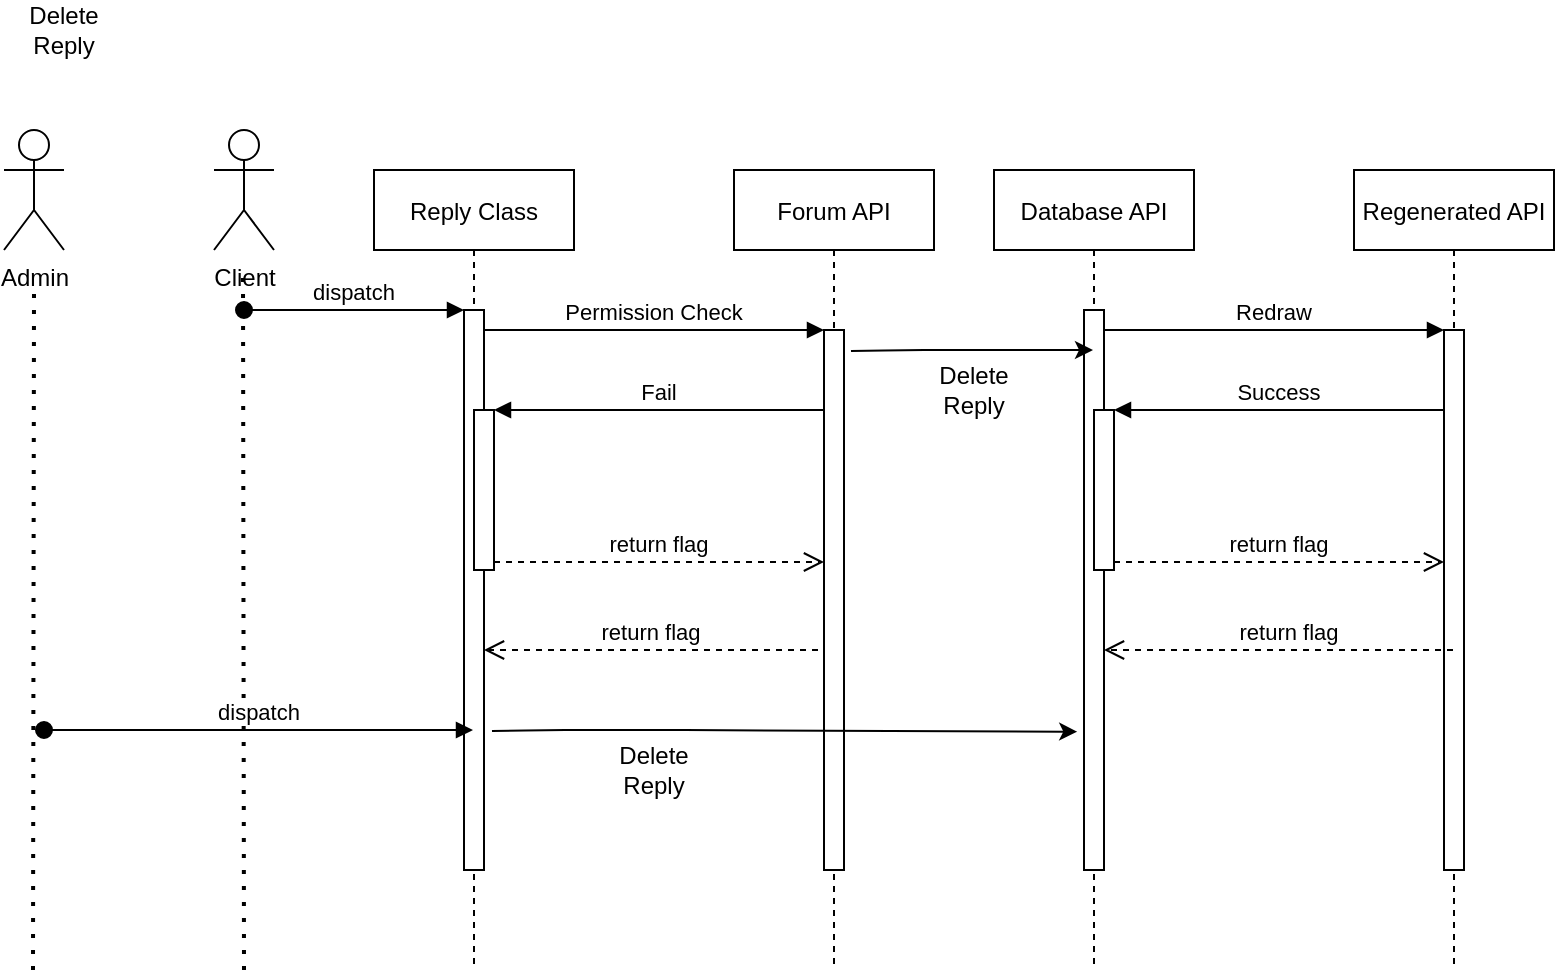 <mxfile version="14.7.10" type="github">
  <diagram id="XcTqmCaAKfdVCiH1pDG_" name="Page-1">
    <mxGraphModel dx="1563" dy="659" grid="1" gridSize="10" guides="1" tooltips="1" connect="1" arrows="1" fold="1" page="1" pageScale="1" pageWidth="850" pageHeight="1100" math="0" shadow="0">
      <root>
        <mxCell id="0" />
        <mxCell id="1" parent="0" />
        <mxCell id="-iETr67XM-bVC9Xhks8X-1" value="Reply Class" style="shape=umlLifeline;perimeter=lifelinePerimeter;container=1;collapsible=0;recursiveResize=0;rounded=0;shadow=0;strokeWidth=1;" vertex="1" parent="1">
          <mxGeometry x="223" y="200" width="100" height="400" as="geometry" />
        </mxCell>
        <mxCell id="-iETr67XM-bVC9Xhks8X-2" value="" style="points=[];perimeter=orthogonalPerimeter;rounded=0;shadow=0;strokeWidth=1;" vertex="1" parent="-iETr67XM-bVC9Xhks8X-1">
          <mxGeometry x="45" y="70" width="10" height="280" as="geometry" />
        </mxCell>
        <mxCell id="-iETr67XM-bVC9Xhks8X-3" value="dispatch" style="verticalAlign=bottom;startArrow=oval;endArrow=block;startSize=8;shadow=0;strokeWidth=1;" edge="1" parent="-iETr67XM-bVC9Xhks8X-1" target="-iETr67XM-bVC9Xhks8X-2">
          <mxGeometry relative="1" as="geometry">
            <mxPoint x="-65" y="70" as="sourcePoint" />
          </mxGeometry>
        </mxCell>
        <mxCell id="-iETr67XM-bVC9Xhks8X-4" value="" style="points=[];perimeter=orthogonalPerimeter;rounded=0;shadow=0;strokeWidth=1;" vertex="1" parent="-iETr67XM-bVC9Xhks8X-1">
          <mxGeometry x="50" y="120" width="10" height="80" as="geometry" />
        </mxCell>
        <mxCell id="-iETr67XM-bVC9Xhks8X-5" value="Forum API" style="shape=umlLifeline;perimeter=lifelinePerimeter;container=1;collapsible=0;recursiveResize=0;rounded=0;shadow=0;strokeWidth=1;" vertex="1" parent="1">
          <mxGeometry x="403" y="200" width="100" height="400" as="geometry" />
        </mxCell>
        <mxCell id="-iETr67XM-bVC9Xhks8X-6" value="" style="points=[];perimeter=orthogonalPerimeter;rounded=0;shadow=0;strokeWidth=1;" vertex="1" parent="-iETr67XM-bVC9Xhks8X-5">
          <mxGeometry x="45" y="80" width="10" height="270" as="geometry" />
        </mxCell>
        <mxCell id="-iETr67XM-bVC9Xhks8X-7" value="return flag" style="verticalAlign=bottom;endArrow=open;dashed=1;endSize=8;shadow=0;strokeWidth=1;" edge="1" parent="1" target="-iETr67XM-bVC9Xhks8X-2">
          <mxGeometry relative="1" as="geometry">
            <mxPoint x="378" y="356" as="targetPoint" />
            <mxPoint x="445" y="440" as="sourcePoint" />
            <Array as="points">
              <mxPoint x="368" y="440" />
            </Array>
          </mxGeometry>
        </mxCell>
        <mxCell id="-iETr67XM-bVC9Xhks8X-8" value="Permission Check" style="verticalAlign=bottom;endArrow=block;entryX=0;entryY=0;shadow=0;strokeWidth=1;" edge="1" parent="1" source="-iETr67XM-bVC9Xhks8X-2" target="-iETr67XM-bVC9Xhks8X-6">
          <mxGeometry relative="1" as="geometry">
            <mxPoint x="378" y="280" as="sourcePoint" />
          </mxGeometry>
        </mxCell>
        <mxCell id="-iETr67XM-bVC9Xhks8X-9" value="Fail" style="verticalAlign=bottom;endArrow=block;entryX=1;entryY=0;shadow=0;strokeWidth=1;" edge="1" parent="1" source="-iETr67XM-bVC9Xhks8X-6" target="-iETr67XM-bVC9Xhks8X-4">
          <mxGeometry relative="1" as="geometry">
            <mxPoint x="343" y="320" as="sourcePoint" />
          </mxGeometry>
        </mxCell>
        <mxCell id="-iETr67XM-bVC9Xhks8X-10" value="return flag" style="verticalAlign=bottom;endArrow=open;dashed=1;endSize=8;exitX=1;exitY=0.95;shadow=0;strokeWidth=1;" edge="1" parent="1" source="-iETr67XM-bVC9Xhks8X-4" target="-iETr67XM-bVC9Xhks8X-6">
          <mxGeometry relative="1" as="geometry">
            <mxPoint x="343" y="377" as="targetPoint" />
          </mxGeometry>
        </mxCell>
        <mxCell id="-iETr67XM-bVC9Xhks8X-11" value="Admin" style="shape=umlActor;verticalLabelPosition=bottom;verticalAlign=top;html=1;outlineConnect=0;" vertex="1" parent="1">
          <mxGeometry x="38" y="180" width="30" height="60" as="geometry" />
        </mxCell>
        <mxCell id="-iETr67XM-bVC9Xhks8X-12" value="Client" style="shape=umlActor;verticalLabelPosition=bottom;verticalAlign=top;html=1;outlineConnect=0;" vertex="1" parent="1">
          <mxGeometry x="143" y="180" width="30" height="60" as="geometry" />
        </mxCell>
        <mxCell id="-iETr67XM-bVC9Xhks8X-13" value="Database API" style="shape=umlLifeline;perimeter=lifelinePerimeter;container=1;collapsible=0;recursiveResize=0;rounded=0;shadow=0;strokeWidth=1;" vertex="1" parent="1">
          <mxGeometry x="533" y="200" width="100" height="400" as="geometry" />
        </mxCell>
        <mxCell id="-iETr67XM-bVC9Xhks8X-14" value="" style="points=[];perimeter=orthogonalPerimeter;rounded=0;shadow=0;strokeWidth=1;" vertex="1" parent="-iETr67XM-bVC9Xhks8X-13">
          <mxGeometry x="45" y="70" width="10" height="280" as="geometry" />
        </mxCell>
        <mxCell id="-iETr67XM-bVC9Xhks8X-15" value="" style="points=[];perimeter=orthogonalPerimeter;rounded=0;shadow=0;strokeWidth=1;" vertex="1" parent="-iETr67XM-bVC9Xhks8X-13">
          <mxGeometry x="50" y="120" width="10" height="80" as="geometry" />
        </mxCell>
        <mxCell id="-iETr67XM-bVC9Xhks8X-16" value="Regenerated API" style="shape=umlLifeline;perimeter=lifelinePerimeter;container=1;collapsible=0;recursiveResize=0;rounded=0;shadow=0;strokeWidth=1;" vertex="1" parent="1">
          <mxGeometry x="713" y="200" width="100" height="400" as="geometry" />
        </mxCell>
        <mxCell id="-iETr67XM-bVC9Xhks8X-17" value="" style="points=[];perimeter=orthogonalPerimeter;rounded=0;shadow=0;strokeWidth=1;" vertex="1" parent="-iETr67XM-bVC9Xhks8X-16">
          <mxGeometry x="45" y="80" width="10" height="270" as="geometry" />
        </mxCell>
        <mxCell id="-iETr67XM-bVC9Xhks8X-18" value=" return flag" style="verticalAlign=bottom;endArrow=open;dashed=1;endSize=8;shadow=0;strokeWidth=1;" edge="1" parent="1" source="-iETr67XM-bVC9Xhks8X-16" target="-iETr67XM-bVC9Xhks8X-14">
          <mxGeometry x="-0.032" relative="1" as="geometry">
            <mxPoint x="688" y="356" as="targetPoint" />
            <Array as="points">
              <mxPoint x="648" y="440" />
            </Array>
            <mxPoint x="1" as="offset" />
          </mxGeometry>
        </mxCell>
        <mxCell id="-iETr67XM-bVC9Xhks8X-19" value="Redraw" style="verticalAlign=bottom;endArrow=block;entryX=0;entryY=0;shadow=0;strokeWidth=1;" edge="1" parent="1" source="-iETr67XM-bVC9Xhks8X-14" target="-iETr67XM-bVC9Xhks8X-17">
          <mxGeometry relative="1" as="geometry">
            <mxPoint x="688" y="280" as="sourcePoint" />
          </mxGeometry>
        </mxCell>
        <mxCell id="-iETr67XM-bVC9Xhks8X-20" value="Success" style="verticalAlign=bottom;endArrow=block;entryX=1;entryY=0;shadow=0;strokeWidth=1;" edge="1" parent="1" source="-iETr67XM-bVC9Xhks8X-17" target="-iETr67XM-bVC9Xhks8X-15">
          <mxGeometry relative="1" as="geometry">
            <mxPoint x="653" y="320" as="sourcePoint" />
          </mxGeometry>
        </mxCell>
        <mxCell id="-iETr67XM-bVC9Xhks8X-21" value="return flag" style="verticalAlign=bottom;endArrow=open;dashed=1;endSize=8;exitX=1;exitY=0.95;shadow=0;strokeWidth=1;" edge="1" parent="1" source="-iETr67XM-bVC9Xhks8X-15" target="-iETr67XM-bVC9Xhks8X-17">
          <mxGeometry relative="1" as="geometry">
            <mxPoint x="653" y="377" as="targetPoint" />
          </mxGeometry>
        </mxCell>
        <mxCell id="-iETr67XM-bVC9Xhks8X-22" value="" style="endArrow=none;dashed=1;html=1;dashPattern=1 3;strokeWidth=2;" edge="1" parent="1">
          <mxGeometry width="50" height="50" relative="1" as="geometry">
            <mxPoint x="52.5" y="600" as="sourcePoint" />
            <mxPoint x="53" y="260" as="targetPoint" />
          </mxGeometry>
        </mxCell>
        <mxCell id="-iETr67XM-bVC9Xhks8X-23" value="" style="endArrow=none;dashed=1;html=1;dashPattern=1 3;strokeWidth=2;" edge="1" parent="1">
          <mxGeometry width="50" height="50" relative="1" as="geometry">
            <mxPoint x="158" y="600" as="sourcePoint" />
            <mxPoint x="157.5" y="250" as="targetPoint" />
          </mxGeometry>
        </mxCell>
        <mxCell id="-iETr67XM-bVC9Xhks8X-24" value="Delete Reply" style="text;html=1;strokeColor=none;fillColor=none;align=center;verticalAlign=middle;whiteSpace=wrap;rounded=0;" vertex="1" parent="1">
          <mxGeometry x="48" y="120" width="40" height="20" as="geometry" />
        </mxCell>
        <mxCell id="-iETr67XM-bVC9Xhks8X-25" value="" style="endArrow=classic;html=1;exitX=1.349;exitY=0.039;exitDx=0;exitDy=0;exitPerimeter=0;" edge="1" parent="1" source="-iETr67XM-bVC9Xhks8X-6" target="-iETr67XM-bVC9Xhks8X-13">
          <mxGeometry width="50" height="50" relative="1" as="geometry">
            <mxPoint x="468" y="320" as="sourcePoint" />
            <mxPoint x="518" y="270" as="targetPoint" />
            <Array as="points">
              <mxPoint x="488" y="290" />
            </Array>
          </mxGeometry>
        </mxCell>
        <mxCell id="-iETr67XM-bVC9Xhks8X-26" value="Delete Reply" style="text;html=1;strokeColor=none;fillColor=none;align=center;verticalAlign=middle;whiteSpace=wrap;rounded=0;" vertex="1" parent="1">
          <mxGeometry x="498" y="300" width="50" height="20" as="geometry" />
        </mxCell>
        <mxCell id="-iETr67XM-bVC9Xhks8X-27" value="dispatch" style="verticalAlign=bottom;startArrow=oval;endArrow=block;startSize=8;shadow=0;strokeWidth=1;" edge="1" parent="1" target="-iETr67XM-bVC9Xhks8X-1">
          <mxGeometry relative="1" as="geometry">
            <mxPoint x="58" y="480" as="sourcePoint" />
            <mxPoint x="168" y="480" as="targetPoint" />
          </mxGeometry>
        </mxCell>
        <mxCell id="-iETr67XM-bVC9Xhks8X-28" value="Delete Reply" style="text;html=1;strokeColor=none;fillColor=none;align=center;verticalAlign=middle;whiteSpace=wrap;rounded=0;" vertex="1" parent="1">
          <mxGeometry x="338" y="490" width="50" height="20" as="geometry" />
        </mxCell>
        <mxCell id="-iETr67XM-bVC9Xhks8X-29" value="" style="endArrow=classic;html=1;exitX=1.349;exitY=0.039;exitDx=0;exitDy=0;exitPerimeter=0;entryX=-0.34;entryY=0.753;entryDx=0;entryDy=0;entryPerimeter=0;" edge="1" parent="1" target="-iETr67XM-bVC9Xhks8X-14">
          <mxGeometry width="50" height="50" relative="1" as="geometry">
            <mxPoint x="281.99" y="480.53" as="sourcePoint" />
            <mxPoint x="403" y="480" as="targetPoint" />
            <Array as="points">
              <mxPoint x="308.5" y="480" />
              <mxPoint x="368.5" y="480" />
            </Array>
          </mxGeometry>
        </mxCell>
      </root>
    </mxGraphModel>
  </diagram>
</mxfile>
